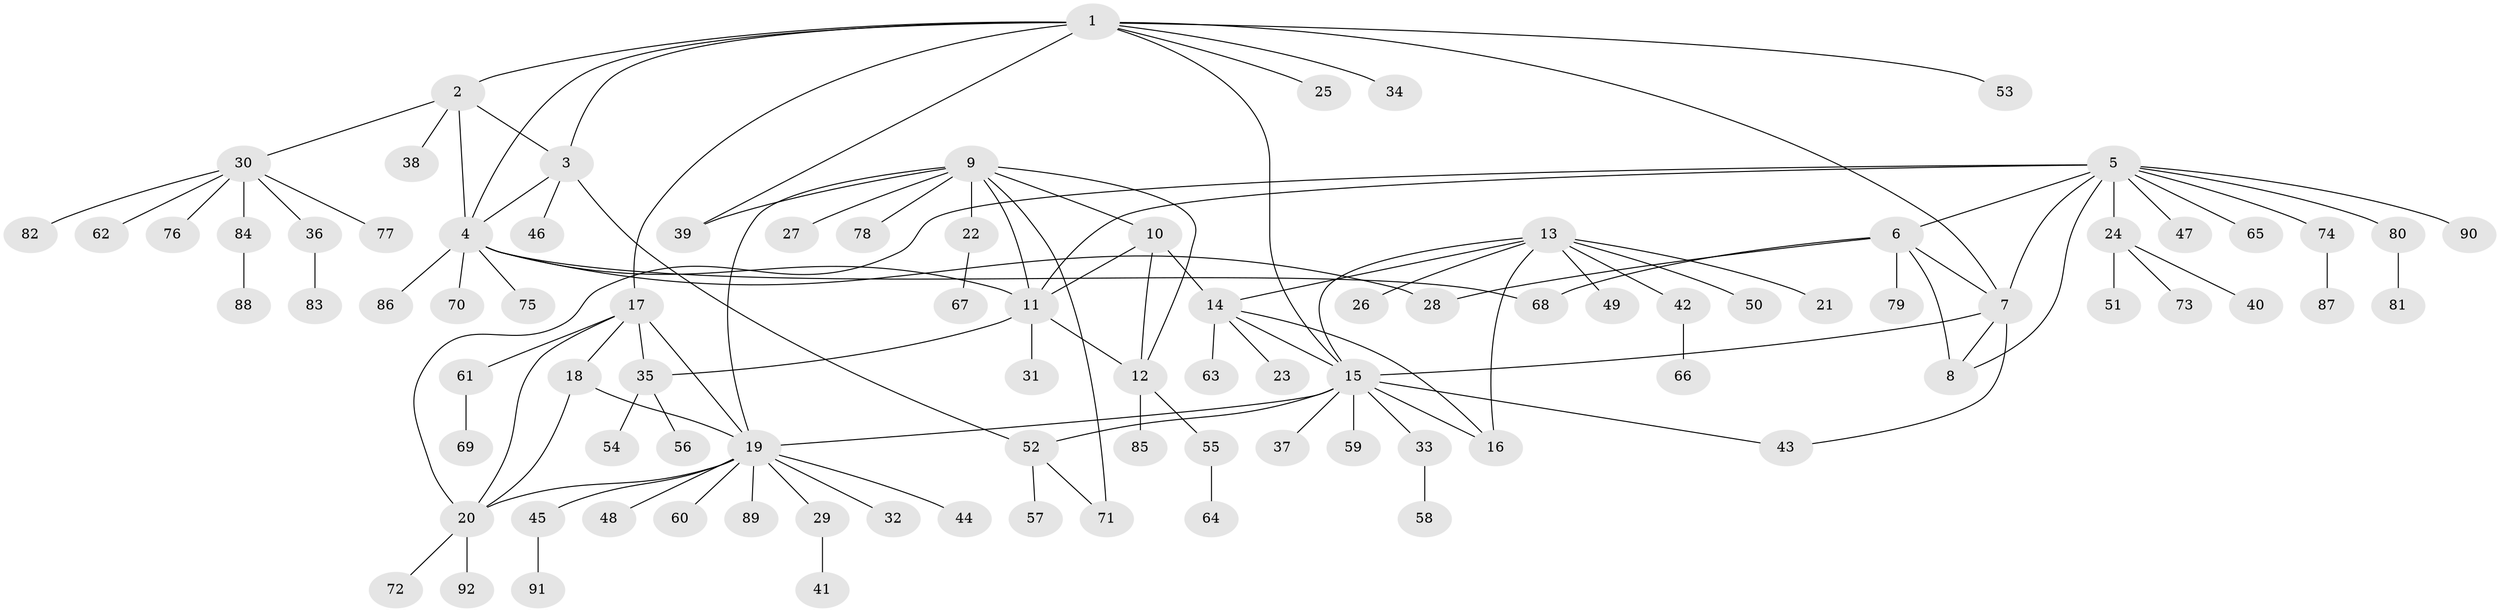 // coarse degree distribution, {14: 0.014084507042253521, 4: 0.028169014084507043, 7: 0.04225352112676056, 9: 0.028169014084507043, 10: 0.028169014084507043, 6: 0.04225352112676056, 3: 0.07042253521126761, 8: 0.014084507042253521, 11: 0.014084507042253521, 5: 0.014084507042253521, 2: 0.11267605633802817, 1: 0.5915492957746479}
// Generated by graph-tools (version 1.1) at 2025/24/03/03/25 07:24:10]
// undirected, 92 vertices, 119 edges
graph export_dot {
graph [start="1"]
  node [color=gray90,style=filled];
  1;
  2;
  3;
  4;
  5;
  6;
  7;
  8;
  9;
  10;
  11;
  12;
  13;
  14;
  15;
  16;
  17;
  18;
  19;
  20;
  21;
  22;
  23;
  24;
  25;
  26;
  27;
  28;
  29;
  30;
  31;
  32;
  33;
  34;
  35;
  36;
  37;
  38;
  39;
  40;
  41;
  42;
  43;
  44;
  45;
  46;
  47;
  48;
  49;
  50;
  51;
  52;
  53;
  54;
  55;
  56;
  57;
  58;
  59;
  60;
  61;
  62;
  63;
  64;
  65;
  66;
  67;
  68;
  69;
  70;
  71;
  72;
  73;
  74;
  75;
  76;
  77;
  78;
  79;
  80;
  81;
  82;
  83;
  84;
  85;
  86;
  87;
  88;
  89;
  90;
  91;
  92;
  1 -- 2;
  1 -- 3;
  1 -- 4;
  1 -- 7;
  1 -- 15;
  1 -- 17;
  1 -- 25;
  1 -- 34;
  1 -- 39;
  1 -- 53;
  2 -- 3;
  2 -- 4;
  2 -- 30;
  2 -- 38;
  3 -- 4;
  3 -- 46;
  3 -- 52;
  4 -- 11;
  4 -- 28;
  4 -- 68;
  4 -- 70;
  4 -- 75;
  4 -- 86;
  5 -- 6;
  5 -- 7;
  5 -- 8;
  5 -- 11;
  5 -- 20;
  5 -- 24;
  5 -- 47;
  5 -- 65;
  5 -- 74;
  5 -- 80;
  5 -- 90;
  6 -- 7;
  6 -- 8;
  6 -- 28;
  6 -- 68;
  6 -- 79;
  7 -- 8;
  7 -- 15;
  7 -- 43;
  9 -- 10;
  9 -- 11;
  9 -- 12;
  9 -- 19;
  9 -- 22;
  9 -- 27;
  9 -- 39;
  9 -- 71;
  9 -- 78;
  10 -- 11;
  10 -- 12;
  10 -- 14;
  11 -- 12;
  11 -- 31;
  11 -- 35;
  12 -- 55;
  12 -- 85;
  13 -- 14;
  13 -- 15;
  13 -- 16;
  13 -- 21;
  13 -- 26;
  13 -- 42;
  13 -- 49;
  13 -- 50;
  14 -- 15;
  14 -- 16;
  14 -- 23;
  14 -- 63;
  15 -- 16;
  15 -- 19;
  15 -- 33;
  15 -- 37;
  15 -- 43;
  15 -- 52;
  15 -- 59;
  17 -- 18;
  17 -- 19;
  17 -- 20;
  17 -- 35;
  17 -- 61;
  18 -- 19;
  18 -- 20;
  19 -- 20;
  19 -- 29;
  19 -- 32;
  19 -- 44;
  19 -- 45;
  19 -- 48;
  19 -- 60;
  19 -- 89;
  20 -- 72;
  20 -- 92;
  22 -- 67;
  24 -- 40;
  24 -- 51;
  24 -- 73;
  29 -- 41;
  30 -- 36;
  30 -- 62;
  30 -- 76;
  30 -- 77;
  30 -- 82;
  30 -- 84;
  33 -- 58;
  35 -- 54;
  35 -- 56;
  36 -- 83;
  42 -- 66;
  45 -- 91;
  52 -- 57;
  52 -- 71;
  55 -- 64;
  61 -- 69;
  74 -- 87;
  80 -- 81;
  84 -- 88;
}
